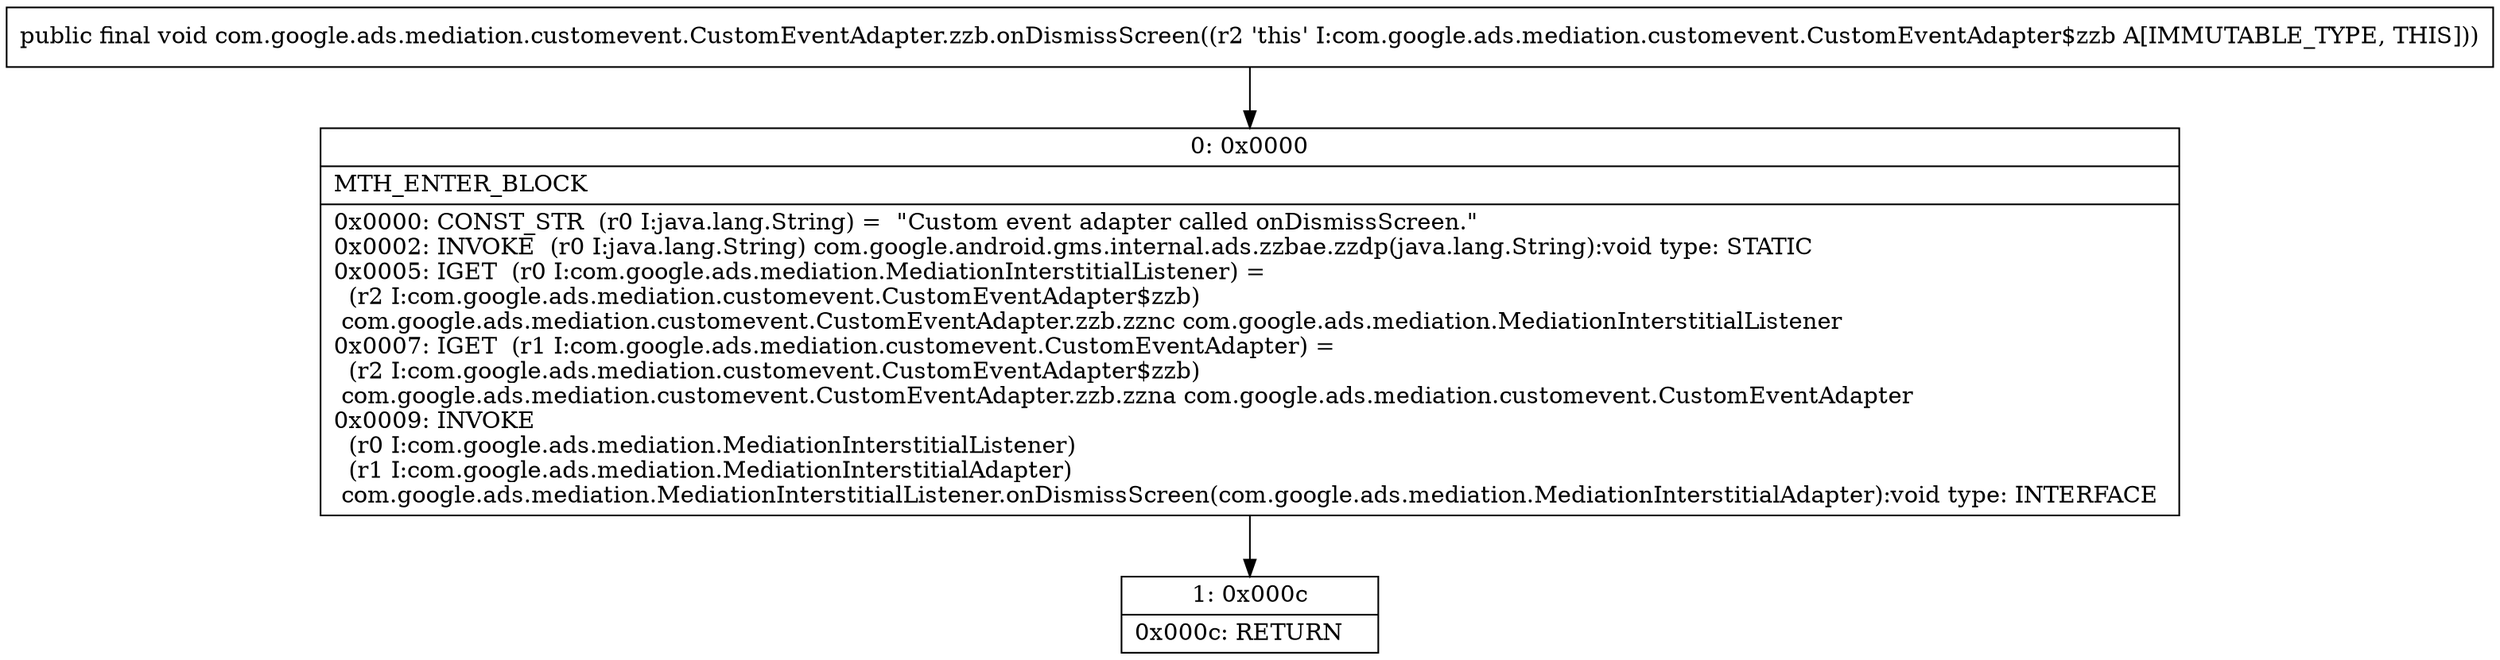 digraph "CFG forcom.google.ads.mediation.customevent.CustomEventAdapter.zzb.onDismissScreen()V" {
Node_0 [shape=record,label="{0\:\ 0x0000|MTH_ENTER_BLOCK\l|0x0000: CONST_STR  (r0 I:java.lang.String) =  \"Custom event adapter called onDismissScreen.\" \l0x0002: INVOKE  (r0 I:java.lang.String) com.google.android.gms.internal.ads.zzbae.zzdp(java.lang.String):void type: STATIC \l0x0005: IGET  (r0 I:com.google.ads.mediation.MediationInterstitialListener) = \l  (r2 I:com.google.ads.mediation.customevent.CustomEventAdapter$zzb)\l com.google.ads.mediation.customevent.CustomEventAdapter.zzb.zznc com.google.ads.mediation.MediationInterstitialListener \l0x0007: IGET  (r1 I:com.google.ads.mediation.customevent.CustomEventAdapter) = \l  (r2 I:com.google.ads.mediation.customevent.CustomEventAdapter$zzb)\l com.google.ads.mediation.customevent.CustomEventAdapter.zzb.zzna com.google.ads.mediation.customevent.CustomEventAdapter \l0x0009: INVOKE  \l  (r0 I:com.google.ads.mediation.MediationInterstitialListener)\l  (r1 I:com.google.ads.mediation.MediationInterstitialAdapter)\l com.google.ads.mediation.MediationInterstitialListener.onDismissScreen(com.google.ads.mediation.MediationInterstitialAdapter):void type: INTERFACE \l}"];
Node_1 [shape=record,label="{1\:\ 0x000c|0x000c: RETURN   \l}"];
MethodNode[shape=record,label="{public final void com.google.ads.mediation.customevent.CustomEventAdapter.zzb.onDismissScreen((r2 'this' I:com.google.ads.mediation.customevent.CustomEventAdapter$zzb A[IMMUTABLE_TYPE, THIS])) }"];
MethodNode -> Node_0;
Node_0 -> Node_1;
}

